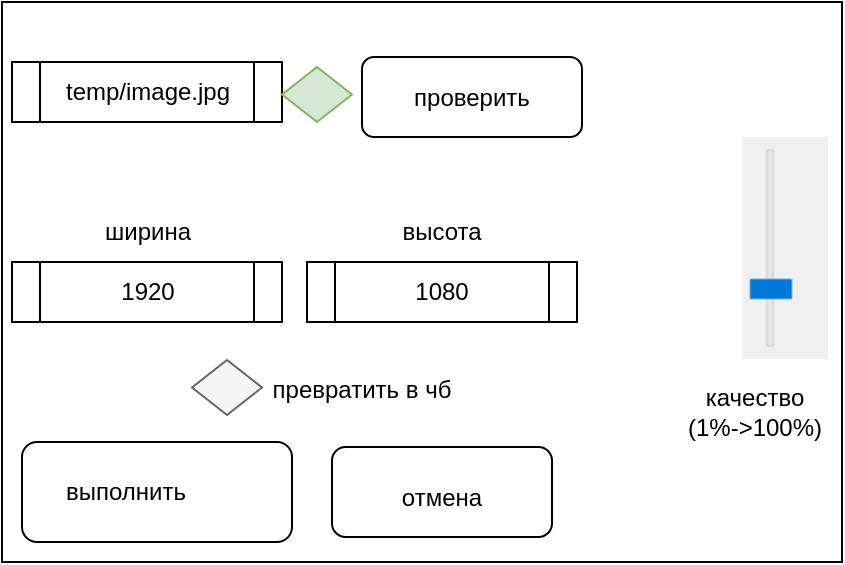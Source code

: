 <mxfile version="18.2.0" type="device"><diagram id="C5RBs43oDa-KdzZeNtuy" name="Page-1"><mxGraphModel dx="652" dy="415" grid="1" gridSize="10" guides="1" tooltips="1" connect="1" arrows="1" fold="1" page="0" pageScale="1" pageWidth="827" pageHeight="1169" math="0" shadow="0"><root><mxCell id="WIyWlLk6GJQsqaUBKTNV-0"/><mxCell id="WIyWlLk6GJQsqaUBKTNV-1" parent="WIyWlLk6GJQsqaUBKTNV-0"/><mxCell id="4VkWZRU_toLVFdk2MZ-W-1" value="" style="rounded=0;whiteSpace=wrap;html=1;" vertex="1" parent="WIyWlLk6GJQsqaUBKTNV-1"><mxGeometry x="380" y="340" width="420" height="280" as="geometry"/></mxCell><mxCell id="4VkWZRU_toLVFdk2MZ-W-4" value="" style="rounded=1;whiteSpace=wrap;html=1;" vertex="1" parent="WIyWlLk6GJQsqaUBKTNV-1"><mxGeometry x="390" y="560" width="135" height="50" as="geometry"/></mxCell><mxCell id="4VkWZRU_toLVFdk2MZ-W-5" value="выполнить" style="text;html=1;strokeColor=none;fillColor=none;align=center;verticalAlign=middle;whiteSpace=wrap;rounded=0;" vertex="1" parent="WIyWlLk6GJQsqaUBKTNV-1"><mxGeometry x="408.75" y="570" width="66.25" height="30" as="geometry"/></mxCell><mxCell id="4VkWZRU_toLVFdk2MZ-W-6" value="" style="rounded=1;whiteSpace=wrap;html=1;" vertex="1" parent="WIyWlLk6GJQsqaUBKTNV-1"><mxGeometry x="560" y="367.5" width="110" height="40" as="geometry"/></mxCell><mxCell id="4VkWZRU_toLVFdk2MZ-W-7" value="проверить" style="text;html=1;strokeColor=none;fillColor=none;align=center;verticalAlign=middle;whiteSpace=wrap;rounded=0;" vertex="1" parent="WIyWlLk6GJQsqaUBKTNV-1"><mxGeometry x="580" y="377.5" width="70" height="20" as="geometry"/></mxCell><mxCell id="4VkWZRU_toLVFdk2MZ-W-9" value="" style="rounded=1;whiteSpace=wrap;html=1;" vertex="1" parent="WIyWlLk6GJQsqaUBKTNV-1"><mxGeometry x="545" y="562.5" width="110" height="45" as="geometry"/></mxCell><mxCell id="4VkWZRU_toLVFdk2MZ-W-11" value="" style="shape=process;whiteSpace=wrap;html=1;backgroundOutline=1;" vertex="1" parent="WIyWlLk6GJQsqaUBKTNV-1"><mxGeometry x="385" y="370" width="135" height="30" as="geometry"/></mxCell><mxCell id="4VkWZRU_toLVFdk2MZ-W-10" value="отмена" style="text;html=1;strokeColor=none;fillColor=none;align=center;verticalAlign=middle;whiteSpace=wrap;rounded=0;" vertex="1" parent="WIyWlLk6GJQsqaUBKTNV-1"><mxGeometry x="570" y="572.5" width="60" height="30" as="geometry"/></mxCell><mxCell id="4VkWZRU_toLVFdk2MZ-W-2" value="temp/image.jpg" style="text;html=1;strokeColor=none;fillColor=none;align=center;verticalAlign=middle;whiteSpace=wrap;rounded=0;" vertex="1" parent="WIyWlLk6GJQsqaUBKTNV-1"><mxGeometry x="417.5" y="355" width="70" height="60" as="geometry"/></mxCell><mxCell id="4VkWZRU_toLVFdk2MZ-W-12" value="" style="shape=image;verticalLabelPosition=bottom;labelBackgroundColor=default;verticalAlign=top;aspect=fixed;imageAspect=0;image=data:image/png,iVBORw0KGgoAAAANSUhEUgAAACsAAABvCAYAAAB1lDm6AAAAAXNSR0IArs4c6QAAAARnQU1BAACxjwv8YQUAAAAJcEhZcwAADsMAAA7DAcdvqGQAAADhSURBVHhe7dxBCoJAGEDhqRMUuGlO2hE86bQRmhso6t+qVdazJt4Hg//yIYMgOB5qrWNqxDGuTTCWYizl5adBKSWmVc45Jt6mO3vuumXtzT1LMZZiLMVYirEUYynGUoylGEsxlmIsxViKsRRjKcZSjKUYSzGWYizFWIqxFGMpxlKMpRhLMZZiLMVYirEUYynGUpqKffrY99TfYvqcer3E9B63AcVYirEUYylNxW46rvI4/XEfht8/rvItxlKMpRhLMZZiLMVYirEUYynGUoyl/H/s/Ao+r7350xuKsRRjGSlNNsgl5SD/peMAAAAASUVORK5CYII=;" vertex="1" parent="WIyWlLk6GJQsqaUBKTNV-1"><mxGeometry x="750" y="407.5" width="43" height="111" as="geometry"/></mxCell><mxCell id="4VkWZRU_toLVFdk2MZ-W-13" value="качество (1%-&amp;gt;100%)" style="text;html=1;strokeColor=none;fillColor=none;align=center;verticalAlign=middle;whiteSpace=wrap;rounded=0;" vertex="1" parent="WIyWlLk6GJQsqaUBKTNV-1"><mxGeometry x="720" y="530" width="73" height="30" as="geometry"/></mxCell><mxCell id="4VkWZRU_toLVFdk2MZ-W-14" value="" style="rhombus;whiteSpace=wrap;html=1;fillColor=#d5e8d4;strokeColor=#82b366;" vertex="1" parent="WIyWlLk6GJQsqaUBKTNV-1"><mxGeometry x="520" y="372.5" width="35" height="27.5" as="geometry"/></mxCell><mxCell id="4VkWZRU_toLVFdk2MZ-W-16" value="" style="shape=process;whiteSpace=wrap;html=1;backgroundOutline=1;" vertex="1" parent="WIyWlLk6GJQsqaUBKTNV-1"><mxGeometry x="385" y="470" width="135" height="30" as="geometry"/></mxCell><mxCell id="4VkWZRU_toLVFdk2MZ-W-17" value="" style="shape=process;whiteSpace=wrap;html=1;backgroundOutline=1;" vertex="1" parent="WIyWlLk6GJQsqaUBKTNV-1"><mxGeometry x="532.5" y="470" width="135" height="30" as="geometry"/></mxCell><mxCell id="4VkWZRU_toLVFdk2MZ-W-18" value="ширина" style="text;html=1;strokeColor=none;fillColor=none;align=center;verticalAlign=middle;whiteSpace=wrap;rounded=0;" vertex="1" parent="WIyWlLk6GJQsqaUBKTNV-1"><mxGeometry x="423" y="440" width="60" height="30" as="geometry"/></mxCell><mxCell id="4VkWZRU_toLVFdk2MZ-W-19" value="высота" style="text;html=1;strokeColor=none;fillColor=none;align=center;verticalAlign=middle;whiteSpace=wrap;rounded=0;" vertex="1" parent="WIyWlLk6GJQsqaUBKTNV-1"><mxGeometry x="570" y="440" width="60" height="30" as="geometry"/></mxCell><mxCell id="4VkWZRU_toLVFdk2MZ-W-20" value="1920" style="text;html=1;strokeColor=none;fillColor=none;align=center;verticalAlign=middle;whiteSpace=wrap;rounded=0;" vertex="1" parent="WIyWlLk6GJQsqaUBKTNV-1"><mxGeometry x="422.5" y="470" width="60" height="30" as="geometry"/></mxCell><mxCell id="4VkWZRU_toLVFdk2MZ-W-21" value="1080" style="text;html=1;strokeColor=none;fillColor=none;align=center;verticalAlign=middle;whiteSpace=wrap;rounded=0;" vertex="1" parent="WIyWlLk6GJQsqaUBKTNV-1"><mxGeometry x="570" y="470" width="60" height="30" as="geometry"/></mxCell><mxCell id="4VkWZRU_toLVFdk2MZ-W-22" value="" style="rhombus;whiteSpace=wrap;html=1;fillColor=#f5f5f5;fontColor=#333333;strokeColor=#666666;" vertex="1" parent="WIyWlLk6GJQsqaUBKTNV-1"><mxGeometry x="475" y="519" width="35" height="27.5" as="geometry"/></mxCell><mxCell id="4VkWZRU_toLVFdk2MZ-W-23" value="превратить в чб" style="text;html=1;strokeColor=none;fillColor=none;align=center;verticalAlign=middle;whiteSpace=wrap;rounded=0;" vertex="1" parent="WIyWlLk6GJQsqaUBKTNV-1"><mxGeometry x="510" y="519" width="100" height="30" as="geometry"/></mxCell></root></mxGraphModel></diagram></mxfile>